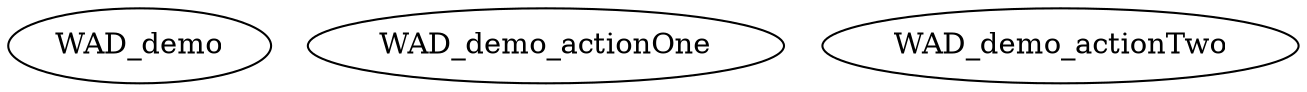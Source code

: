 /* Created by mdot for Matlab */
digraph m2html {

  WAD_demo [URL="WAD_demo.html"];
  WAD_demo_actionOne [URL="WAD_demo_actionOne.html"];
  WAD_demo_actionTwo [URL="WAD_demo_actionTwo.html"];
}